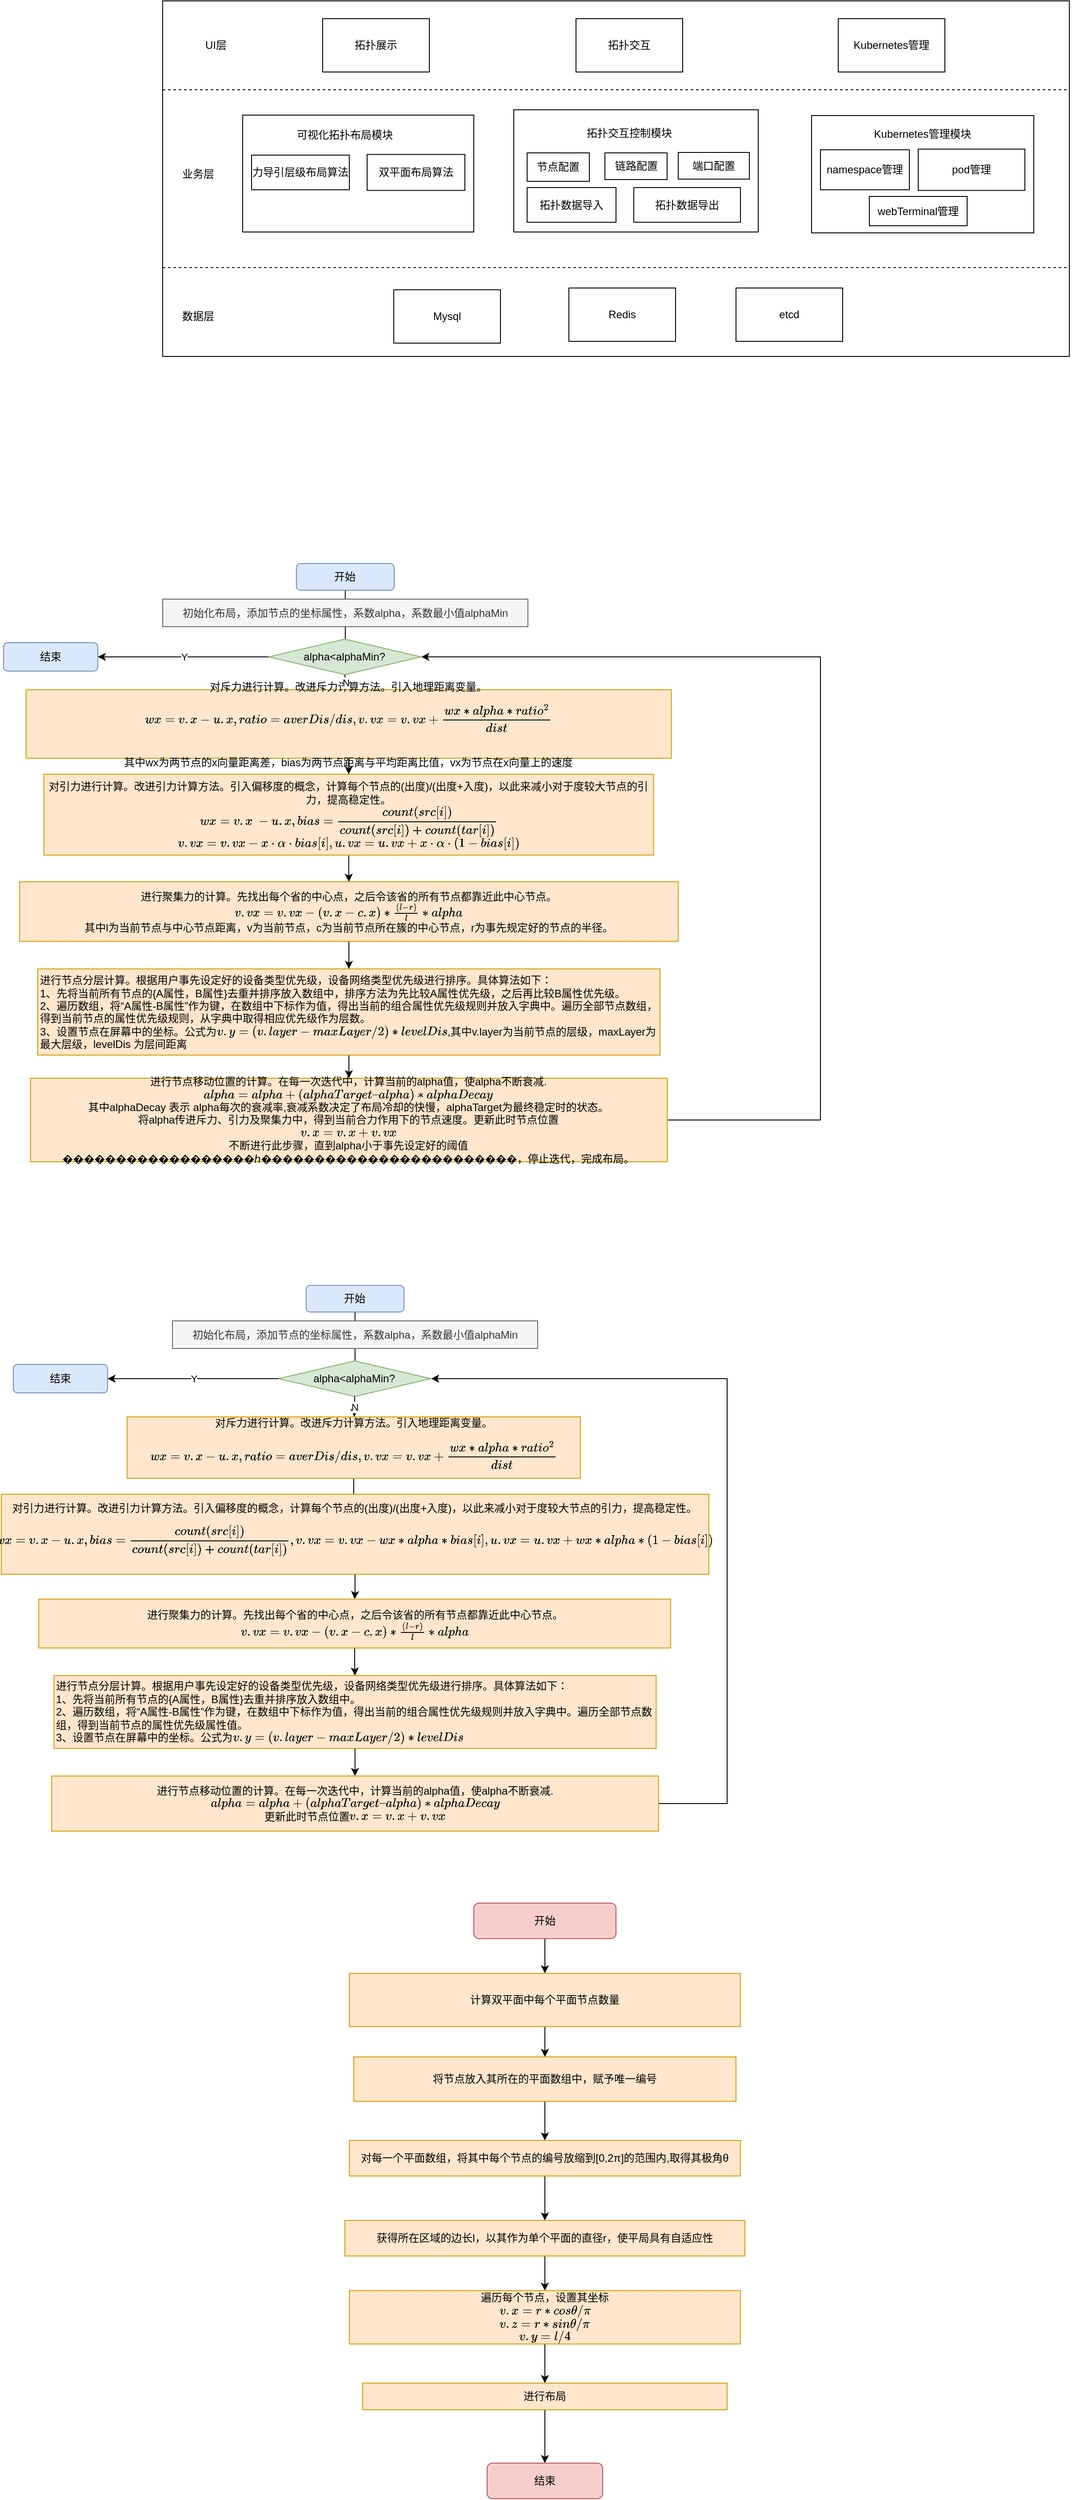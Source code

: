 <mxfile version="20.5.1" type="github">
  <diagram id="r3sxDyT0fpC5JQOG2hrh" name="第 1 页">
    <mxGraphModel dx="1422" dy="754" grid="0" gridSize="10" guides="1" tooltips="1" connect="1" arrows="1" fold="1" page="1" pageScale="1" pageWidth="1200" pageHeight="1600" math="1" shadow="0">
      <root>
        <mxCell id="0" />
        <mxCell id="1" parent="0" />
        <mxCell id="dBfdr0uVigZmpY6Dn77D-5" value="" style="rounded=0;whiteSpace=wrap;html=1;" parent="1" vertex="1">
          <mxGeometry x="270" y="220" width="1020" height="400" as="geometry" />
        </mxCell>
        <mxCell id="dBfdr0uVigZmpY6Dn77D-6" value="" style="endArrow=none;dashed=1;html=1;rounded=0;exitX=0;exitY=0.25;exitDx=0;exitDy=0;entryX=1;entryY=0.25;entryDx=0;entryDy=0;" parent="1" source="dBfdr0uVigZmpY6Dn77D-5" target="dBfdr0uVigZmpY6Dn77D-5" edge="1">
          <mxGeometry width="50" height="50" relative="1" as="geometry">
            <mxPoint x="250" y="300" as="sourcePoint" />
            <mxPoint x="1280" y="280" as="targetPoint" />
          </mxGeometry>
        </mxCell>
        <mxCell id="dBfdr0uVigZmpY6Dn77D-7" value="UI层&lt;br&gt;" style="text;html=1;strokeColor=none;fillColor=none;align=center;verticalAlign=middle;whiteSpace=wrap;rounded=0;" parent="1" vertex="1">
          <mxGeometry x="300" y="255" width="60" height="30" as="geometry" />
        </mxCell>
        <mxCell id="dBfdr0uVigZmpY6Dn77D-8" value="拓扑展示" style="rounded=0;whiteSpace=wrap;html=1;" parent="1" vertex="1">
          <mxGeometry x="450" y="240" width="120" height="60" as="geometry" />
        </mxCell>
        <mxCell id="dBfdr0uVigZmpY6Dn77D-9" value="拓扑交互" style="rounded=0;whiteSpace=wrap;html=1;" parent="1" vertex="1">
          <mxGeometry x="735" y="240" width="120" height="60" as="geometry" />
        </mxCell>
        <mxCell id="dBfdr0uVigZmpY6Dn77D-10" value="Kubernetes管理" style="rounded=0;whiteSpace=wrap;html=1;" parent="1" vertex="1">
          <mxGeometry x="1030" y="240" width="120" height="60" as="geometry" />
        </mxCell>
        <mxCell id="dBfdr0uVigZmpY6Dn77D-11" value="" style="endArrow=none;dashed=1;html=1;rounded=0;exitX=0;exitY=0.25;exitDx=0;exitDy=0;entryX=1;entryY=0.25;entryDx=0;entryDy=0;" parent="1" edge="1">
          <mxGeometry width="50" height="50" relative="1" as="geometry">
            <mxPoint x="270" y="520" as="sourcePoint" />
            <mxPoint x="1290" y="520" as="targetPoint" />
          </mxGeometry>
        </mxCell>
        <mxCell id="dBfdr0uVigZmpY6Dn77D-12" value="业务层" style="text;html=1;strokeColor=none;fillColor=none;align=center;verticalAlign=middle;whiteSpace=wrap;rounded=0;" parent="1" vertex="1">
          <mxGeometry x="280" y="400" width="60" height="30" as="geometry" />
        </mxCell>
        <mxCell id="dBfdr0uVigZmpY6Dn77D-13" value="" style="rounded=0;whiteSpace=wrap;html=1;" parent="1" vertex="1">
          <mxGeometry x="360" y="348.5" width="260" height="131.5" as="geometry" />
        </mxCell>
        <mxCell id="dBfdr0uVigZmpY6Dn77D-15" value="&lt;br&gt;&lt;span style=&quot;color: rgb(0, 0, 0); font-family: Helvetica; font-size: 12px; font-style: normal; font-variant-ligatures: normal; font-variant-caps: normal; font-weight: 400; letter-spacing: normal; orphans: 2; text-align: center; text-indent: 0px; text-transform: none; widows: 2; word-spacing: 0px; -webkit-text-stroke-width: 0px; background-color: rgb(248, 249, 250); text-decoration-thickness: initial; text-decoration-style: initial; text-decoration-color: initial; float: none; display: inline !important;&quot;&gt;可视化拓扑布局模块&lt;/span&gt;&lt;br&gt;" style="text;html=1;strokeColor=none;fillColor=none;align=center;verticalAlign=middle;whiteSpace=wrap;rounded=0;" parent="1" vertex="1">
          <mxGeometry x="420" y="357.5" width="110" height="10" as="geometry" />
        </mxCell>
        <mxCell id="dBfdr0uVigZmpY6Dn77D-16" value="力导引层级布局算法" style="rounded=0;whiteSpace=wrap;html=1;" parent="1" vertex="1">
          <mxGeometry x="370" y="393.5" width="110" height="39" as="geometry" />
        </mxCell>
        <mxCell id="dBfdr0uVigZmpY6Dn77D-17" value="双平面布局算法" style="rounded=0;whiteSpace=wrap;html=1;" parent="1" vertex="1">
          <mxGeometry x="500" y="392.75" width="110" height="40.5" as="geometry" />
        </mxCell>
        <mxCell id="dBfdr0uVigZmpY6Dn77D-20" value="" style="rounded=0;whiteSpace=wrap;html=1;" parent="1" vertex="1">
          <mxGeometry x="665" y="342.5" width="275" height="137.5" as="geometry" />
        </mxCell>
        <mxCell id="dBfdr0uVigZmpY6Dn77D-21" value="拓扑交互控制模块" style="text;html=1;strokeColor=none;fillColor=none;align=center;verticalAlign=middle;whiteSpace=wrap;rounded=0;" parent="1" vertex="1">
          <mxGeometry x="740" y="357.5" width="110" height="22" as="geometry" />
        </mxCell>
        <mxCell id="dBfdr0uVigZmpY6Dn77D-22" value="节点配置" style="rounded=0;whiteSpace=wrap;html=1;" parent="1" vertex="1">
          <mxGeometry x="680" y="391" width="70" height="32" as="geometry" />
        </mxCell>
        <mxCell id="dBfdr0uVigZmpY6Dn77D-23" value="链路配置" style="rounded=0;whiteSpace=wrap;html=1;" parent="1" vertex="1">
          <mxGeometry x="767.5" y="391" width="70" height="30" as="geometry" />
        </mxCell>
        <mxCell id="dBfdr0uVigZmpY6Dn77D-24" value="端口配置" style="rounded=0;whiteSpace=wrap;html=1;" parent="1" vertex="1">
          <mxGeometry x="850" y="390.5" width="80" height="30" as="geometry" />
        </mxCell>
        <mxCell id="dBfdr0uVigZmpY6Dn77D-26" value="拓扑数据导入" style="rounded=0;whiteSpace=wrap;html=1;" parent="1" vertex="1">
          <mxGeometry x="680" y="430" width="100" height="39" as="geometry" />
        </mxCell>
        <mxCell id="dBfdr0uVigZmpY6Dn77D-27" value="拓扑数据导出" style="rounded=0;whiteSpace=wrap;html=1;" parent="1" vertex="1">
          <mxGeometry x="800" y="430" width="120" height="39" as="geometry" />
        </mxCell>
        <mxCell id="dBfdr0uVigZmpY6Dn77D-28" value="" style="rounded=0;whiteSpace=wrap;html=1;" parent="1" vertex="1">
          <mxGeometry x="1000" y="349" width="250" height="132" as="geometry" />
        </mxCell>
        <mxCell id="dBfdr0uVigZmpY6Dn77D-29" value="namespace管理" style="rounded=0;whiteSpace=wrap;html=1;" parent="1" vertex="1">
          <mxGeometry x="1010" y="387.5" width="100" height="45" as="geometry" />
        </mxCell>
        <mxCell id="dBfdr0uVigZmpY6Dn77D-30" value="Kubernetes管理模块" style="text;html=1;strokeColor=none;fillColor=none;align=center;verticalAlign=middle;whiteSpace=wrap;rounded=0;" parent="1" vertex="1">
          <mxGeometry x="1065" y="360.5" width="120" height="19" as="geometry" />
        </mxCell>
        <mxCell id="dBfdr0uVigZmpY6Dn77D-32" value="pod管理" style="rounded=0;whiteSpace=wrap;html=1;" parent="1" vertex="1">
          <mxGeometry x="1120" y="386.75" width="120" height="46.5" as="geometry" />
        </mxCell>
        <mxCell id="dBfdr0uVigZmpY6Dn77D-33" value="数据层" style="text;html=1;strokeColor=none;fillColor=none;align=center;verticalAlign=middle;whiteSpace=wrap;rounded=0;" parent="1" vertex="1">
          <mxGeometry x="280" y="560" width="60" height="30" as="geometry" />
        </mxCell>
        <mxCell id="dBfdr0uVigZmpY6Dn77D-34" value="Mysql" style="rounded=0;whiteSpace=wrap;html=1;" parent="1" vertex="1">
          <mxGeometry x="530" y="545" width="120" height="60" as="geometry" />
        </mxCell>
        <mxCell id="dBfdr0uVigZmpY6Dn77D-35" value="etcd" style="rounded=0;whiteSpace=wrap;html=1;" parent="1" vertex="1">
          <mxGeometry x="915" y="543" width="120" height="60" as="geometry" />
        </mxCell>
        <mxCell id="dBfdr0uVigZmpY6Dn77D-36" value="webTerminal管理" style="rounded=0;whiteSpace=wrap;html=1;" parent="1" vertex="1">
          <mxGeometry x="1065" y="440" width="110" height="33" as="geometry" />
        </mxCell>
        <mxCell id="dBfdr0uVigZmpY6Dn77D-47" value="" style="edgeStyle=orthogonalEdgeStyle;rounded=0;orthogonalLoop=1;jettySize=auto;html=1;" parent="1" source="dBfdr0uVigZmpY6Dn77D-37" target="dBfdr0uVigZmpY6Dn77D-46" edge="1">
          <mxGeometry relative="1" as="geometry" />
        </mxCell>
        <mxCell id="dBfdr0uVigZmpY6Dn77D-37" value="开始" style="rounded=1;whiteSpace=wrap;html=1;fillColor=#dae8fc;strokeColor=#6c8ebf;" parent="1" vertex="1">
          <mxGeometry x="420.44" y="853" width="110" height="30" as="geometry" />
        </mxCell>
        <mxCell id="dBfdr0uVigZmpY6Dn77D-61" value="" style="edgeStyle=orthogonalEdgeStyle;rounded=0;orthogonalLoop=1;jettySize=auto;html=1;" parent="1" source="dBfdr0uVigZmpY6Dn77D-46" target="dBfdr0uVigZmpY6Dn77D-60" edge="1">
          <mxGeometry relative="1" as="geometry" />
        </mxCell>
        <mxCell id="dBfdr0uVigZmpY6Dn77D-46" value="初始化布局，添加节点的坐标属性，系数alpha，系数最小值alphaMin" style="rounded=0;whiteSpace=wrap;html=1;fillColor=#f5f5f5;fontColor=#333333;strokeColor=#666666;" parent="1" vertex="1">
          <mxGeometry x="270" y="893" width="410.88" height="31" as="geometry" />
        </mxCell>
        <mxCell id="dBfdr0uVigZmpY6Dn77D-53" value="" style="edgeStyle=orthogonalEdgeStyle;rounded=0;orthogonalLoop=1;jettySize=auto;html=1;" parent="1" source="dBfdr0uVigZmpY6Dn77D-48" target="dBfdr0uVigZmpY6Dn77D-52" edge="1">
          <mxGeometry relative="1" as="geometry" />
        </mxCell>
        <mxCell id="dBfdr0uVigZmpY6Dn77D-48" value="对斥力进行计算。改进斥力计算方法。引入地理距离变量。&lt;br&gt;$$wx = v.x-u.x,&lt;br&gt;ratio = averDis/dis,&lt;br&gt;&amp;nbsp;v.vx = v.vx+ \frac{wx*alpha*ratio^2}{dist}$$&lt;br&gt;其中wx为两节点的x向量距离差，bias为两节点距离与平均距离比值，vx为节点在x向量上的速度" style="whiteSpace=wrap;html=1;rounded=0;fillColor=#ffe6cc;strokeColor=#d79b00;" parent="1" vertex="1">
          <mxGeometry x="116.31" y="995" width="726" height="77" as="geometry" />
        </mxCell>
        <mxCell id="dBfdr0uVigZmpY6Dn77D-55" value="" style="edgeStyle=orthogonalEdgeStyle;rounded=0;orthogonalLoop=1;jettySize=auto;html=1;" parent="1" source="dBfdr0uVigZmpY6Dn77D-52" target="dBfdr0uVigZmpY6Dn77D-54" edge="1">
          <mxGeometry relative="1" as="geometry" />
        </mxCell>
        <mxCell id="dBfdr0uVigZmpY6Dn77D-52" value="对引力进行计算。改进引力计算方法。引入偏移度的概念，计算每个节点的(出度)/(出度+入度)，以此来减小对于度较大节点的引力，提高稳定性。&lt;br&gt;`wx = v.x&amp;nbsp; - u.x,bias=\frac{count(src[i])}{count(src[i])+count(tar[i])}`&lt;br&gt;` v.vx=v.vx-x*alpha*bias[i],u.vx=u.vx+x*alpha*(1-bias[i])`" style="whiteSpace=wrap;html=1;rounded=0;fillColor=#ffe6cc;strokeColor=#d79b00;" parent="1" vertex="1">
          <mxGeometry x="136.31" y="1090" width="686" height="91" as="geometry" />
        </mxCell>
        <mxCell id="dBfdr0uVigZmpY6Dn77D-57" value="" style="edgeStyle=orthogonalEdgeStyle;rounded=0;orthogonalLoop=1;jettySize=auto;html=1;" parent="1" source="dBfdr0uVigZmpY6Dn77D-54" target="dBfdr0uVigZmpY6Dn77D-56" edge="1">
          <mxGeometry relative="1" as="geometry" />
        </mxCell>
        <mxCell id="dBfdr0uVigZmpY6Dn77D-54" value="进行聚集力的计算。先找出每个省的中心点，之后令该省的所有节点都靠近此中心节点。&lt;br&gt;\(v.vx = v.vx-(v.x-c.x)*\frac{(l-r)}{l}*alpha&lt;br&gt;\)&lt;br&gt;其中l为当前节点与中心节点距离，v为当前节点，c为当前节点所在簇的中心节点，r为事先规定好的节点的半径。" style="whiteSpace=wrap;html=1;rounded=0;fillColor=#ffe6cc;strokeColor=#d79b00;" parent="1" vertex="1">
          <mxGeometry x="109" y="1211" width="741" height="67" as="geometry" />
        </mxCell>
        <mxCell id="dBfdr0uVigZmpY6Dn77D-59" value="" style="edgeStyle=orthogonalEdgeStyle;rounded=0;orthogonalLoop=1;jettySize=auto;html=1;" parent="1" source="dBfdr0uVigZmpY6Dn77D-56" target="dBfdr0uVigZmpY6Dn77D-58" edge="1">
          <mxGeometry relative="1" as="geometry" />
        </mxCell>
        <mxCell id="dBfdr0uVigZmpY6Dn77D-56" value="进行节点分层计算。根据用户事先设定好的设备类型优先级，设备网络类型优先级进行排序。具体算法如下：&lt;br&gt;1、先将当前所有节点的{A属性，B属性}去重并排序放入数组中，排序方法为先比较A属性优先级，之后再比较B属性优先级。&lt;br&gt;2、遍历数组，将“A属性-B属性”作为键，在数组中下标作为值，得出当前的组合属性优先级规则并放入字典中。遍历全部节点数组，得到当前节点的属性优先级规则，从字典中取得相应优先级作为层数。&lt;br&gt;3、设置节点在屏幕中的坐标。公式为\(v.y= (v.layer-maxLayer/2)*levelDis\),其中v.layer为当前节点的层级，maxLayer为最大层级，levelDis 为层间距离" style="whiteSpace=wrap;html=1;rounded=0;align=left;fillColor=#ffe6cc;strokeColor=#d79b00;" parent="1" vertex="1">
          <mxGeometry x="129.5" y="1309" width="700" height="97" as="geometry" />
        </mxCell>
        <mxCell id="dBfdr0uVigZmpY6Dn77D-71" style="edgeStyle=orthogonalEdgeStyle;rounded=0;orthogonalLoop=1;jettySize=auto;html=1;" parent="1" source="dBfdr0uVigZmpY6Dn77D-58" edge="1">
          <mxGeometry relative="1" as="geometry">
            <mxPoint x="561" y="958" as="targetPoint" />
            <Array as="points">
              <mxPoint x="1010" y="1479" />
              <mxPoint x="1010" y="958" />
            </Array>
          </mxGeometry>
        </mxCell>
        <mxCell id="dBfdr0uVigZmpY6Dn77D-58" value="进行节点移动位置的计算。在每一次迭代中，计算当前的alpha值，使alpha不断衰减.\(alpha= alpha+&amp;nbsp; (alphaTarget – alpha)* alphaDecay\)&lt;br&gt;其中alphaDecay 表示 alpha每次的衰减率,衰减系数决定了布局冷却的快慢，alphaTarget为最终稳定时的状态。&lt;br&gt;将alpha传进斥力、引力及聚集力中，得到当前合力作用下的节点速度。更新此时节点位置&lt;br&gt;\(v.x=v.x+v.vx\)&lt;br&gt;不断进行此步骤，直到alpha小于事先设定好的阈值������������������ℎ������������������������，停止迭代，完成布局。" style="whiteSpace=wrap;html=1;align=center;rounded=0;fillColor=#ffe6cc;strokeColor=#d79b00;" parent="1" vertex="1">
          <mxGeometry x="121.31" y="1432" width="716.37" height="94" as="geometry" />
        </mxCell>
        <mxCell id="dBfdr0uVigZmpY6Dn77D-60" value="alpha&amp;lt;alphaMin?" style="rhombus;whiteSpace=wrap;html=1;rounded=0;fillColor=#d5e8d4;strokeColor=#82b366;" parent="1" vertex="1">
          <mxGeometry x="389.37" y="938" width="171.25" height="40" as="geometry" />
        </mxCell>
        <mxCell id="dBfdr0uVigZmpY6Dn77D-68" value="" style="endArrow=classic;html=1;rounded=0;exitX=0.5;exitY=1;exitDx=0;exitDy=0;" parent="1" source="dBfdr0uVigZmpY6Dn77D-60" target="dBfdr0uVigZmpY6Dn77D-48" edge="1">
          <mxGeometry relative="1" as="geometry">
            <mxPoint x="570" y="950" as="sourcePoint" />
            <mxPoint x="600" y="970" as="targetPoint" />
          </mxGeometry>
        </mxCell>
        <mxCell id="dBfdr0uVigZmpY6Dn77D-69" value="N" style="edgeLabel;resizable=0;html=1;align=center;verticalAlign=middle;" parent="dBfdr0uVigZmpY6Dn77D-68" connectable="0" vertex="1">
          <mxGeometry relative="1" as="geometry" />
        </mxCell>
        <mxCell id="dBfdr0uVigZmpY6Dn77D-72" value="" style="endArrow=classic;html=1;rounded=0;exitX=0;exitY=0.5;exitDx=0;exitDy=0;entryX=1;entryY=0.5;entryDx=0;entryDy=0;" parent="1" source="dBfdr0uVigZmpY6Dn77D-60" target="dBfdr0uVigZmpY6Dn77D-74" edge="1">
          <mxGeometry relative="1" as="geometry">
            <mxPoint x="266.23" y="930" as="sourcePoint" />
            <mxPoint x="240" y="920" as="targetPoint" />
          </mxGeometry>
        </mxCell>
        <mxCell id="dBfdr0uVigZmpY6Dn77D-73" value="Y" style="edgeLabel;resizable=0;html=1;align=center;verticalAlign=middle;" parent="dBfdr0uVigZmpY6Dn77D-72" connectable="0" vertex="1">
          <mxGeometry relative="1" as="geometry" />
        </mxCell>
        <mxCell id="dBfdr0uVigZmpY6Dn77D-74" value="结束" style="rounded=1;whiteSpace=wrap;html=1;fillColor=#dae8fc;strokeColor=#6c8ebf;" parent="1" vertex="1">
          <mxGeometry x="91" y="942" width="106" height="32" as="geometry" />
        </mxCell>
        <mxCell id="dBfdr0uVigZmpY6Dn77D-95" value="" style="edgeStyle=orthogonalEdgeStyle;rounded=0;orthogonalLoop=1;jettySize=auto;html=1;" parent="1" source="dBfdr0uVigZmpY6Dn77D-96" target="dBfdr0uVigZmpY6Dn77D-98" edge="1">
          <mxGeometry relative="1" as="geometry" />
        </mxCell>
        <mxCell id="dBfdr0uVigZmpY6Dn77D-96" value="开始" style="rounded=1;whiteSpace=wrap;html=1;fillColor=#dae8fc;strokeColor=#6c8ebf;" parent="1" vertex="1">
          <mxGeometry x="431.44" y="1665" width="110" height="30" as="geometry" />
        </mxCell>
        <mxCell id="dBfdr0uVigZmpY6Dn77D-97" value="" style="edgeStyle=orthogonalEdgeStyle;rounded=0;orthogonalLoop=1;jettySize=auto;html=1;" parent="1" source="dBfdr0uVigZmpY6Dn77D-98" target="dBfdr0uVigZmpY6Dn77D-109" edge="1">
          <mxGeometry relative="1" as="geometry" />
        </mxCell>
        <mxCell id="dBfdr0uVigZmpY6Dn77D-98" value="初始化布局，添加节点的坐标属性，系数alpha，系数最小值alphaMin" style="rounded=0;whiteSpace=wrap;html=1;fillColor=#f5f5f5;fontColor=#333333;strokeColor=#666666;" parent="1" vertex="1">
          <mxGeometry x="281" y="1705" width="410.88" height="31" as="geometry" />
        </mxCell>
        <mxCell id="dBfdr0uVigZmpY6Dn77D-99" value="" style="edgeStyle=orthogonalEdgeStyle;rounded=0;orthogonalLoop=1;jettySize=auto;html=1;" parent="1" source="dBfdr0uVigZmpY6Dn77D-100" target="dBfdr0uVigZmpY6Dn77D-102" edge="1">
          <mxGeometry relative="1" as="geometry" />
        </mxCell>
        <mxCell id="dBfdr0uVigZmpY6Dn77D-100" value="对斥力进行计算。改进斥力计算方法。引入地理距离变量。&lt;br&gt;$$wx = v.x-u.x,&lt;br&gt;ratio = averDis/dis,&lt;br&gt;&amp;nbsp;v.vx = v.vx+ \frac{wx*alpha*ratio^2}{dist}$$" style="whiteSpace=wrap;html=1;rounded=0;fillColor=#ffe6cc;strokeColor=#d79b00;" parent="1" vertex="1">
          <mxGeometry x="229.94" y="1813" width="510.06" height="69" as="geometry" />
        </mxCell>
        <mxCell id="dBfdr0uVigZmpY6Dn77D-101" value="" style="edgeStyle=orthogonalEdgeStyle;rounded=0;orthogonalLoop=1;jettySize=auto;html=1;" parent="1" source="dBfdr0uVigZmpY6Dn77D-102" target="dBfdr0uVigZmpY6Dn77D-104" edge="1">
          <mxGeometry relative="1" as="geometry" />
        </mxCell>
        <mxCell id="dBfdr0uVigZmpY6Dn77D-102" value="对引力进行计算。改进引力计算方法。引入偏移度的概念，计算每个节点的(出度)/(出度+入度)，以此来减小对于度较大节点的引力，提高稳定性。&lt;br&gt;$$wx = v.x&amp;nbsp; - u.x,bias=\frac{count(src[i])}{count(src[i])+count(tar[i])},&lt;br&gt;&amp;nbsp;v.vx=v.vx-wx*alpha*bias[i],u.vx=u.vx+wx*alpha*(1-bias[i])$$" style="whiteSpace=wrap;html=1;rounded=0;fillColor=#ffe6cc;strokeColor=#d79b00;" parent="1" vertex="1">
          <mxGeometry x="88.44" y="1900" width="796" height="90" as="geometry" />
        </mxCell>
        <mxCell id="dBfdr0uVigZmpY6Dn77D-103" value="" style="edgeStyle=orthogonalEdgeStyle;rounded=0;orthogonalLoop=1;jettySize=auto;html=1;" parent="1" source="dBfdr0uVigZmpY6Dn77D-104" target="dBfdr0uVigZmpY6Dn77D-106" edge="1">
          <mxGeometry relative="1" as="geometry" />
        </mxCell>
        <mxCell id="dBfdr0uVigZmpY6Dn77D-104" value="进行聚集力的计算。先找出每个省的中心点，之后令该省的所有节点都靠近此中心节点。&lt;br&gt;\(v.vx = v.vx-(v.x-c.x)*\frac{(l-r)}{l}*alpha&lt;br&gt;\)" style="whiteSpace=wrap;html=1;rounded=0;fillColor=#ffe6cc;strokeColor=#d79b00;" parent="1" vertex="1">
          <mxGeometry x="130.57" y="2018" width="710.84" height="55" as="geometry" />
        </mxCell>
        <mxCell id="dBfdr0uVigZmpY6Dn77D-105" value="" style="edgeStyle=orthogonalEdgeStyle;rounded=0;orthogonalLoop=1;jettySize=auto;html=1;" parent="1" source="dBfdr0uVigZmpY6Dn77D-106" target="dBfdr0uVigZmpY6Dn77D-108" edge="1">
          <mxGeometry relative="1" as="geometry" />
        </mxCell>
        <mxCell id="dBfdr0uVigZmpY6Dn77D-106" value="进行节点分层计算。根据用户事先设定好的设备类型优先级，设备网络类型优先级进行排序。具体算法如下：&lt;br&gt;1、先将当前所有节点的{A属性，B属性}去重并排序放入数组中。&lt;br&gt;2、遍历数组，将“A属性-B属性”作为键，在数组中下标作为值，得出当前的组合属性优先级规则并放入字典中。遍历全部节点数组，得到当前节点的属性优先级属性值。&lt;br&gt;3、设置节点在屏幕中的坐标。公式为\(v.y= (v.layer-maxLayer/2)*levelDis\)" style="whiteSpace=wrap;html=1;rounded=0;align=left;fillColor=#ffe6cc;strokeColor=#d79b00;" parent="1" vertex="1">
          <mxGeometry x="147.72" y="2104" width="677.44" height="82" as="geometry" />
        </mxCell>
        <mxCell id="dBfdr0uVigZmpY6Dn77D-107" style="edgeStyle=orthogonalEdgeStyle;rounded=0;orthogonalLoop=1;jettySize=auto;html=1;exitX=1;exitY=0.5;exitDx=0;exitDy=0;" parent="1" source="dBfdr0uVigZmpY6Dn77D-108" edge="1">
          <mxGeometry relative="1" as="geometry">
            <mxPoint x="572" y="1770" as="targetPoint" />
            <Array as="points">
              <mxPoint x="905" y="2248" />
              <mxPoint x="905" y="1770" />
            </Array>
          </mxGeometry>
        </mxCell>
        <mxCell id="dBfdr0uVigZmpY6Dn77D-108" value="进行节点移动位置的计算。在每一次迭代中，计算当前的alpha值，使alpha不断衰减.\(alpha= alpha+&amp;nbsp; (alphaTarget – alpha)* alphaDecay\)&lt;br&gt;更新此时节点位置\(v.x=v.x+v.vx\)" style="whiteSpace=wrap;html=1;align=center;rounded=0;fillColor=#ffe6cc;strokeColor=#d79b00;" parent="1" vertex="1">
          <mxGeometry x="145.02" y="2217" width="682.84" height="62" as="geometry" />
        </mxCell>
        <mxCell id="dBfdr0uVigZmpY6Dn77D-109" value="alpha&amp;lt;alphaMin?" style="rhombus;whiteSpace=wrap;html=1;rounded=0;fillColor=#d5e8d4;strokeColor=#82b366;" parent="1" vertex="1">
          <mxGeometry x="400.37" y="1750" width="171.25" height="40" as="geometry" />
        </mxCell>
        <mxCell id="dBfdr0uVigZmpY6Dn77D-110" value="" style="endArrow=classic;html=1;rounded=0;exitX=0.5;exitY=1;exitDx=0;exitDy=0;" parent="1" source="dBfdr0uVigZmpY6Dn77D-109" target="dBfdr0uVigZmpY6Dn77D-100" edge="1">
          <mxGeometry relative="1" as="geometry">
            <mxPoint x="581" y="1762" as="sourcePoint" />
            <mxPoint x="611" y="1782" as="targetPoint" />
          </mxGeometry>
        </mxCell>
        <mxCell id="dBfdr0uVigZmpY6Dn77D-111" value="N" style="edgeLabel;resizable=0;html=1;align=center;verticalAlign=middle;" parent="dBfdr0uVigZmpY6Dn77D-110" connectable="0" vertex="1">
          <mxGeometry relative="1" as="geometry" />
        </mxCell>
        <mxCell id="dBfdr0uVigZmpY6Dn77D-112" value="" style="endArrow=classic;html=1;rounded=0;exitX=0;exitY=0.5;exitDx=0;exitDy=0;entryX=1;entryY=0.5;entryDx=0;entryDy=0;" parent="1" source="dBfdr0uVigZmpY6Dn77D-109" target="dBfdr0uVigZmpY6Dn77D-114" edge="1">
          <mxGeometry relative="1" as="geometry">
            <mxPoint x="277.23" y="1742" as="sourcePoint" />
            <mxPoint x="251" y="1732" as="targetPoint" />
          </mxGeometry>
        </mxCell>
        <mxCell id="dBfdr0uVigZmpY6Dn77D-113" value="Y" style="edgeLabel;resizable=0;html=1;align=center;verticalAlign=middle;" parent="dBfdr0uVigZmpY6Dn77D-112" connectable="0" vertex="1">
          <mxGeometry relative="1" as="geometry" />
        </mxCell>
        <mxCell id="dBfdr0uVigZmpY6Dn77D-114" value="结束" style="rounded=1;whiteSpace=wrap;html=1;fillColor=#dae8fc;strokeColor=#6c8ebf;" parent="1" vertex="1">
          <mxGeometry x="102" y="1754" width="106" height="32" as="geometry" />
        </mxCell>
        <mxCell id="dBfdr0uVigZmpY6Dn77D-119" value="" style="edgeStyle=orthogonalEdgeStyle;rounded=0;orthogonalLoop=1;jettySize=auto;html=1;" parent="1" source="dBfdr0uVigZmpY6Dn77D-117" target="dBfdr0uVigZmpY6Dn77D-118" edge="1">
          <mxGeometry relative="1" as="geometry" />
        </mxCell>
        <mxCell id="dBfdr0uVigZmpY6Dn77D-117" value="开始" style="rounded=1;whiteSpace=wrap;html=1;fillColor=#f8cecc;strokeColor=#b85450;" parent="1" vertex="1">
          <mxGeometry x="620" y="2360" width="160" height="40" as="geometry" />
        </mxCell>
        <mxCell id="dBfdr0uVigZmpY6Dn77D-121" value="" style="edgeStyle=orthogonalEdgeStyle;rounded=0;orthogonalLoop=1;jettySize=auto;html=1;" parent="1" source="dBfdr0uVigZmpY6Dn77D-118" target="dBfdr0uVigZmpY6Dn77D-120" edge="1">
          <mxGeometry relative="1" as="geometry" />
        </mxCell>
        <mxCell id="dBfdr0uVigZmpY6Dn77D-118" value="计算双平面中每个平面节点数量" style="rounded=0;whiteSpace=wrap;html=1;fillColor=#ffe6cc;strokeColor=#d79b00;" parent="1" vertex="1">
          <mxGeometry x="480" y="2439" width="440" height="60" as="geometry" />
        </mxCell>
        <mxCell id="dBfdr0uVigZmpY6Dn77D-123" value="" style="edgeStyle=orthogonalEdgeStyle;rounded=0;orthogonalLoop=1;jettySize=auto;html=1;" parent="1" source="dBfdr0uVigZmpY6Dn77D-120" target="dBfdr0uVigZmpY6Dn77D-122" edge="1">
          <mxGeometry relative="1" as="geometry" />
        </mxCell>
        <mxCell id="dBfdr0uVigZmpY6Dn77D-120" value="将节点放入其所在的平面数组中，赋予唯一编号" style="whiteSpace=wrap;html=1;rounded=0;fillColor=#ffe6cc;strokeColor=#d79b00;" parent="1" vertex="1">
          <mxGeometry x="485" y="2533" width="430" height="50" as="geometry" />
        </mxCell>
        <mxCell id="dBfdr0uVigZmpY6Dn77D-125" value="" style="edgeStyle=orthogonalEdgeStyle;rounded=0;orthogonalLoop=1;jettySize=auto;html=1;" parent="1" source="dBfdr0uVigZmpY6Dn77D-122" target="dBfdr0uVigZmpY6Dn77D-124" edge="1">
          <mxGeometry relative="1" as="geometry" />
        </mxCell>
        <mxCell id="dBfdr0uVigZmpY6Dn77D-122" value="对每一个平面数组，将其中每个节点的编号放缩到[0,2π]的范围内,取得其极角θ" style="whiteSpace=wrap;html=1;rounded=0;fillColor=#ffe6cc;strokeColor=#d79b00;" parent="1" vertex="1">
          <mxGeometry x="480" y="2627" width="440" height="40" as="geometry" />
        </mxCell>
        <mxCell id="dBfdr0uVigZmpY6Dn77D-127" value="" style="edgeStyle=orthogonalEdgeStyle;rounded=0;orthogonalLoop=1;jettySize=auto;html=1;" parent="1" source="dBfdr0uVigZmpY6Dn77D-124" target="dBfdr0uVigZmpY6Dn77D-126" edge="1">
          <mxGeometry relative="1" as="geometry" />
        </mxCell>
        <mxCell id="dBfdr0uVigZmpY6Dn77D-124" value="获得所在区域的边长l，以其作为单个平面的直径r，使平局具有自适应性" style="whiteSpace=wrap;html=1;rounded=0;fillColor=#ffe6cc;strokeColor=#d79b00;" parent="1" vertex="1">
          <mxGeometry x="475" y="2717" width="450" height="40" as="geometry" />
        </mxCell>
        <mxCell id="dBfdr0uVigZmpY6Dn77D-133" value="" style="edgeStyle=orthogonalEdgeStyle;rounded=0;orthogonalLoop=1;jettySize=auto;html=1;entryX=0.5;entryY=0;entryDx=0;entryDy=0;" parent="1" source="dBfdr0uVigZmpY6Dn77D-126" target="dBfdr0uVigZmpY6Dn77D-136" edge="1">
          <mxGeometry relative="1" as="geometry">
            <mxPoint x="728.203" y="2832" as="targetPoint" />
          </mxGeometry>
        </mxCell>
        <mxCell id="dBfdr0uVigZmpY6Dn77D-126" value="遍历每个节点，设置其坐标&lt;br&gt;\(v.x=r*cosθ/π\)&lt;br&gt;\(v.z=r*sinθ/π\)&lt;br&gt;\(v.y=l/4\)" style="whiteSpace=wrap;html=1;rounded=0;fillColor=#ffe6cc;strokeColor=#d79b00;" parent="1" vertex="1">
          <mxGeometry x="480" y="2796" width="440" height="60" as="geometry" />
        </mxCell>
        <mxCell id="dBfdr0uVigZmpY6Dn77D-135" value="" style="edgeStyle=orthogonalEdgeStyle;rounded=0;orthogonalLoop=1;jettySize=auto;html=1;exitX=0.5;exitY=1;exitDx=0;exitDy=0;" parent="1" source="dBfdr0uVigZmpY6Dn77D-136" target="dBfdr0uVigZmpY6Dn77D-134" edge="1">
          <mxGeometry relative="1" as="geometry">
            <mxPoint x="728.203" y="2867" as="sourcePoint" />
          </mxGeometry>
        </mxCell>
        <mxCell id="dBfdr0uVigZmpY6Dn77D-134" value="结束" style="whiteSpace=wrap;html=1;rounded=1;fillColor=#f8cecc;strokeColor=#b85450;" parent="1" vertex="1">
          <mxGeometry x="635" y="2990" width="130" height="40" as="geometry" />
        </mxCell>
        <mxCell id="dBfdr0uVigZmpY6Dn77D-136" value="进行布局" style="rounded=0;whiteSpace=wrap;html=1;fillColor=#ffe6cc;strokeColor=#d79b00;" parent="1" vertex="1">
          <mxGeometry x="495" y="2900" width="410" height="30" as="geometry" />
        </mxCell>
        <mxCell id="Z2SKs2M4d_WHa_o-yYan-1" value="Redis" style="rounded=0;whiteSpace=wrap;html=1;" vertex="1" parent="1">
          <mxGeometry x="727" y="543" width="120" height="60" as="geometry" />
        </mxCell>
      </root>
    </mxGraphModel>
  </diagram>
</mxfile>
